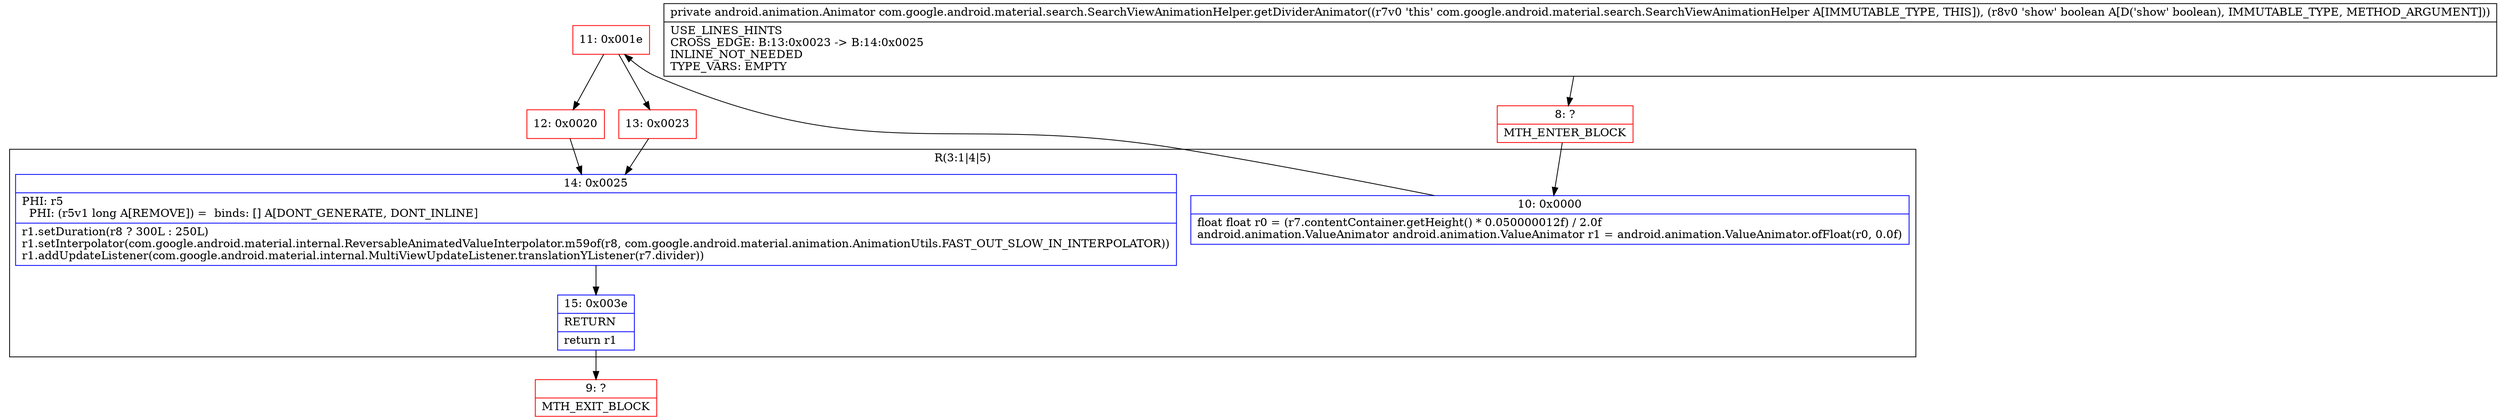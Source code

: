 digraph "CFG forcom.google.android.material.search.SearchViewAnimationHelper.getDividerAnimator(Z)Landroid\/animation\/Animator;" {
subgraph cluster_Region_879600864 {
label = "R(3:1|4|5)";
node [shape=record,color=blue];
Node_10 [shape=record,label="{10\:\ 0x0000|float float r0 = (r7.contentContainer.getHeight() * 0.050000012f) \/ 2.0f\landroid.animation.ValueAnimator android.animation.ValueAnimator r1 = android.animation.ValueAnimator.ofFloat(r0, 0.0f)\l}"];
Node_14 [shape=record,label="{14\:\ 0x0025|PHI: r5 \l  PHI: (r5v1 long A[REMOVE]) =  binds: [] A[DONT_GENERATE, DONT_INLINE]\l|r1.setDuration(r8 ? 300L : 250L)\lr1.setInterpolator(com.google.android.material.internal.ReversableAnimatedValueInterpolator.m59of(r8, com.google.android.material.animation.AnimationUtils.FAST_OUT_SLOW_IN_INTERPOLATOR))\lr1.addUpdateListener(com.google.android.material.internal.MultiViewUpdateListener.translationYListener(r7.divider))\l}"];
Node_15 [shape=record,label="{15\:\ 0x003e|RETURN\l|return r1\l}"];
}
Node_8 [shape=record,color=red,label="{8\:\ ?|MTH_ENTER_BLOCK\l}"];
Node_11 [shape=record,color=red,label="{11\:\ 0x001e}"];
Node_12 [shape=record,color=red,label="{12\:\ 0x0020}"];
Node_9 [shape=record,color=red,label="{9\:\ ?|MTH_EXIT_BLOCK\l}"];
Node_13 [shape=record,color=red,label="{13\:\ 0x0023}"];
MethodNode[shape=record,label="{private android.animation.Animator com.google.android.material.search.SearchViewAnimationHelper.getDividerAnimator((r7v0 'this' com.google.android.material.search.SearchViewAnimationHelper A[IMMUTABLE_TYPE, THIS]), (r8v0 'show' boolean A[D('show' boolean), IMMUTABLE_TYPE, METHOD_ARGUMENT]))  | USE_LINES_HINTS\lCROSS_EDGE: B:13:0x0023 \-\> B:14:0x0025\lINLINE_NOT_NEEDED\lTYPE_VARS: EMPTY\l}"];
MethodNode -> Node_8;Node_10 -> Node_11;
Node_14 -> Node_15;
Node_15 -> Node_9;
Node_8 -> Node_10;
Node_11 -> Node_12;
Node_11 -> Node_13;
Node_12 -> Node_14;
Node_13 -> Node_14;
}

